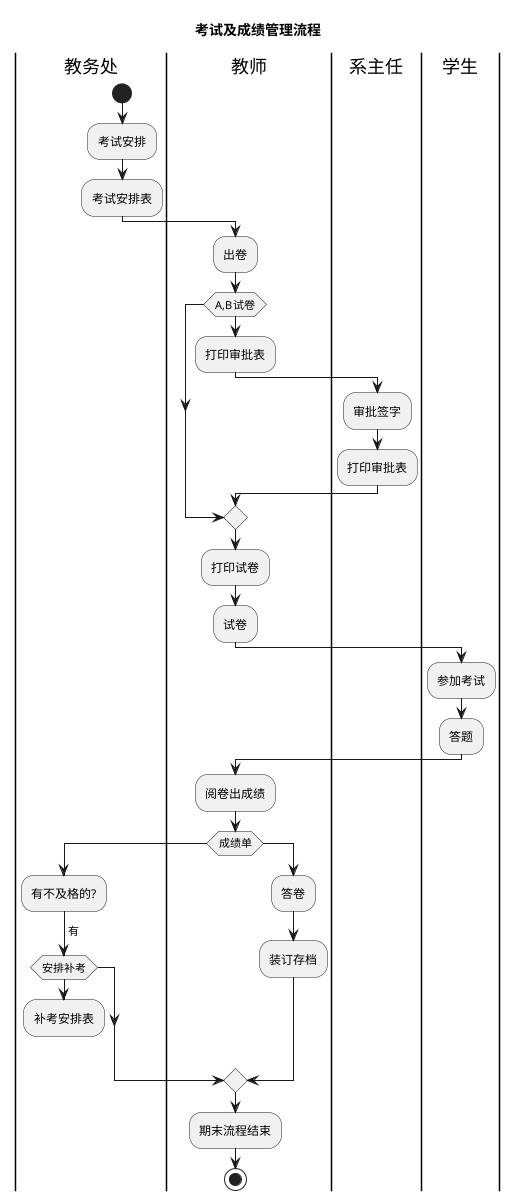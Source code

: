 @startuml
title 考试及成绩管理流程
|教务处|
start
:考试安排;
:考试安排表;
|教师|
:出卷;
if(A,B试卷)
|教师|

else
:打印审批表;
|系主任|
:审批签字;
:打印审批表;
endif
|教师|
:打印试卷;
:试卷;
|学生|
:参加考试;
:答题;
|教师|
:阅卷出成绩;
if(成绩单)
|教务处|
:有不及格的?;
->有;
if(安排补考)
:补考安排表;
detach
endif
else
|教师|
:答卷;
:装订存档;
endif
:期末流程结束;
stop
@enduml
fork
:A,B试卷;
fork again
:打印审批表;
end fork
if (专业课程) then
|系主任|
:审批签字;
:打印审批表;
endif
|教务处|
:打印试卷;
:试卷;
